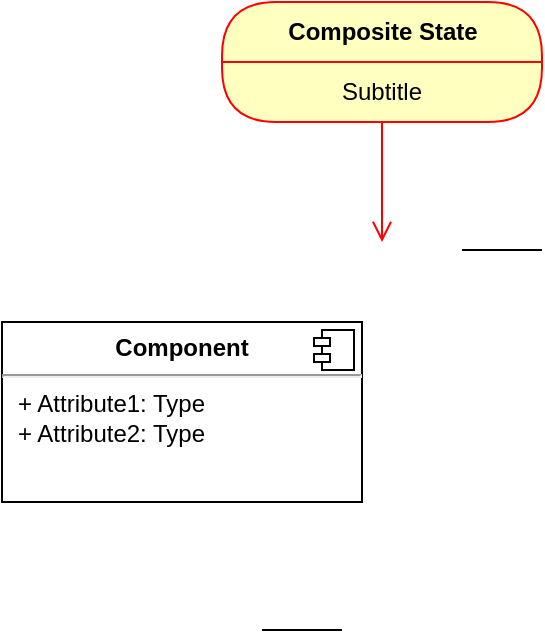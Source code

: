 <mxfile version="13.5.9" type="github">
  <diagram id="sYp6e6F1FCmy_9R212b0" name="Page-1">
    <mxGraphModel dx="1038" dy="580" grid="1" gridSize="10" guides="1" tooltips="1" connect="1" arrows="1" fold="1" page="1" pageScale="1" pageWidth="850" pageHeight="1100" math="0" shadow="0">
      <root>
        <mxCell id="0" />
        <mxCell id="1" parent="0" />
        <mxCell id="oA5faouPgHYHpLIt4rYD-1" value="Composite State" style="swimlane;html=1;fontStyle=1;align=center;verticalAlign=middle;childLayout=stackLayout;horizontal=1;startSize=30;horizontalStack=0;resizeParent=0;resizeLast=1;container=0;fontColor=#000000;collapsible=0;rounded=1;arcSize=30;strokeColor=#ff0000;fillColor=#ffffc0;swimlaneFillColor=#ffffc0;dropTarget=0;" vertex="1" parent="1">
          <mxGeometry x="280" y="170" width="160" height="60" as="geometry" />
        </mxCell>
        <mxCell id="oA5faouPgHYHpLIt4rYD-2" value="Subtitle" style="text;html=1;strokeColor=none;fillColor=none;align=center;verticalAlign=middle;spacingLeft=4;spacingRight=4;whiteSpace=wrap;overflow=hidden;rotatable=0;fontColor=#000000;" vertex="1" parent="oA5faouPgHYHpLIt4rYD-1">
          <mxGeometry y="30" width="160" height="30" as="geometry" />
        </mxCell>
        <mxCell id="oA5faouPgHYHpLIt4rYD-3" value="" style="edgeStyle=orthogonalEdgeStyle;html=1;verticalAlign=bottom;endArrow=open;endSize=8;strokeColor=#ff0000;" edge="1" source="oA5faouPgHYHpLIt4rYD-1" parent="1">
          <mxGeometry relative="1" as="geometry">
            <mxPoint x="360" y="290" as="targetPoint" />
          </mxGeometry>
        </mxCell>
        <mxCell id="oA5faouPgHYHpLIt4rYD-4" value="&lt;p style=&quot;margin:0px;margin-top:6px;text-align:center;&quot;&gt;&lt;b&gt;Component&lt;/b&gt;&lt;/p&gt;&lt;hr/&gt;&lt;p style=&quot;margin:0px;margin-left:8px;&quot;&gt;+ Attribute1: Type&lt;br/&gt;+ Attribute2: Type&lt;/p&gt;" style="align=left;overflow=fill;html=1;dropTarget=0;" vertex="1" parent="1">
          <mxGeometry x="170" y="330" width="180" height="90" as="geometry" />
        </mxCell>
        <mxCell id="oA5faouPgHYHpLIt4rYD-5" value="" style="shape=component;jettyWidth=8;jettyHeight=4;" vertex="1" parent="oA5faouPgHYHpLIt4rYD-4">
          <mxGeometry x="1" width="20" height="20" relative="1" as="geometry">
            <mxPoint x="-24" y="4" as="offset" />
          </mxGeometry>
        </mxCell>
        <mxCell id="oA5faouPgHYHpLIt4rYD-6" value="" style="line;strokeWidth=1;fillColor=none;align=left;verticalAlign=middle;spacingTop=-1;spacingLeft=3;spacingRight=3;rotatable=0;labelPosition=right;points=[];portConstraint=eastwest;" vertex="1" parent="1">
          <mxGeometry x="400" y="290" width="40" height="8" as="geometry" />
        </mxCell>
        <mxCell id="oA5faouPgHYHpLIt4rYD-7" value="" style="line;strokeWidth=1;fillColor=none;align=left;verticalAlign=middle;spacingTop=-1;spacingLeft=3;spacingRight=3;rotatable=0;labelPosition=right;points=[];portConstraint=eastwest;" vertex="1" parent="1">
          <mxGeometry x="300" y="480" width="40" height="8" as="geometry" />
        </mxCell>
      </root>
    </mxGraphModel>
  </diagram>
</mxfile>
